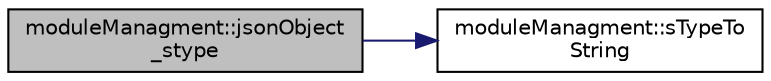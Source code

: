 digraph "moduleManagment::jsonObject_stype"
{
 // LATEX_PDF_SIZE
  edge [fontname="Helvetica",fontsize="10",labelfontname="Helvetica",labelfontsize="10"];
  node [fontname="Helvetica",fontsize="10",shape=record];
  rankdir="LR";
  Node1 [label="moduleManagment::jsonObject\l_stype",height=0.2,width=0.4,color="black", fillcolor="grey75", style="filled", fontcolor="black",tooltip=" "];
  Node1 -> Node2 [color="midnightblue",fontsize="10",style="solid",fontname="Helvetica"];
  Node2 [label="moduleManagment::sTypeTo\lString",height=0.2,width=0.4,color="black", fillcolor="white", style="filled",URL="$classmodule_managment.html#ab5e650af857a8d17a9136df7b72e2a78",tooltip=" "];
}
